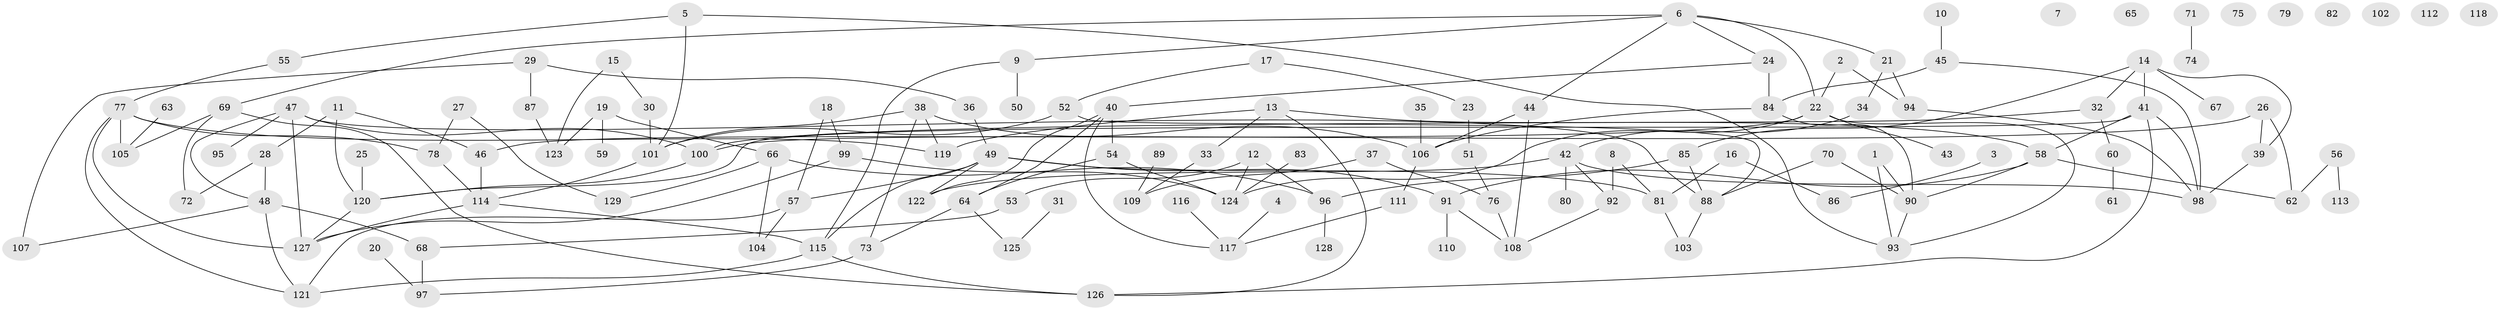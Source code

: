 // Generated by graph-tools (version 1.1) at 2025/49/03/09/25 03:49:10]
// undirected, 129 vertices, 175 edges
graph export_dot {
graph [start="1"]
  node [color=gray90,style=filled];
  1;
  2;
  3;
  4;
  5;
  6;
  7;
  8;
  9;
  10;
  11;
  12;
  13;
  14;
  15;
  16;
  17;
  18;
  19;
  20;
  21;
  22;
  23;
  24;
  25;
  26;
  27;
  28;
  29;
  30;
  31;
  32;
  33;
  34;
  35;
  36;
  37;
  38;
  39;
  40;
  41;
  42;
  43;
  44;
  45;
  46;
  47;
  48;
  49;
  50;
  51;
  52;
  53;
  54;
  55;
  56;
  57;
  58;
  59;
  60;
  61;
  62;
  63;
  64;
  65;
  66;
  67;
  68;
  69;
  70;
  71;
  72;
  73;
  74;
  75;
  76;
  77;
  78;
  79;
  80;
  81;
  82;
  83;
  84;
  85;
  86;
  87;
  88;
  89;
  90;
  91;
  92;
  93;
  94;
  95;
  96;
  97;
  98;
  99;
  100;
  101;
  102;
  103;
  104;
  105;
  106;
  107;
  108;
  109;
  110;
  111;
  112;
  113;
  114;
  115;
  116;
  117;
  118;
  119;
  120;
  121;
  122;
  123;
  124;
  125;
  126;
  127;
  128;
  129;
  1 -- 90;
  1 -- 93;
  2 -- 22;
  2 -- 94;
  3 -- 86;
  4 -- 117;
  5 -- 55;
  5 -- 93;
  5 -- 101;
  6 -- 9;
  6 -- 21;
  6 -- 22;
  6 -- 24;
  6 -- 44;
  6 -- 69;
  8 -- 81;
  8 -- 92;
  9 -- 50;
  9 -- 115;
  10 -- 45;
  11 -- 28;
  11 -- 46;
  11 -- 120;
  12 -- 53;
  12 -- 96;
  12 -- 124;
  13 -- 33;
  13 -- 58;
  13 -- 119;
  13 -- 126;
  14 -- 32;
  14 -- 39;
  14 -- 41;
  14 -- 67;
  14 -- 85;
  15 -- 30;
  15 -- 123;
  16 -- 81;
  16 -- 86;
  17 -- 23;
  17 -- 52;
  18 -- 57;
  18 -- 99;
  19 -- 59;
  19 -- 66;
  19 -- 123;
  20 -- 97;
  21 -- 34;
  21 -- 94;
  22 -- 43;
  22 -- 46;
  22 -- 93;
  22 -- 124;
  23 -- 51;
  24 -- 40;
  24 -- 84;
  25 -- 120;
  26 -- 39;
  26 -- 62;
  26 -- 100;
  27 -- 78;
  27 -- 129;
  28 -- 48;
  28 -- 72;
  29 -- 36;
  29 -- 87;
  29 -- 107;
  30 -- 101;
  31 -- 125;
  32 -- 60;
  32 -- 100;
  33 -- 109;
  34 -- 42;
  35 -- 106;
  36 -- 49;
  37 -- 76;
  37 -- 109;
  38 -- 73;
  38 -- 101;
  38 -- 106;
  38 -- 119;
  39 -- 98;
  40 -- 54;
  40 -- 64;
  40 -- 117;
  40 -- 122;
  41 -- 58;
  41 -- 98;
  41 -- 120;
  41 -- 126;
  42 -- 80;
  42 -- 92;
  42 -- 98;
  42 -- 122;
  44 -- 106;
  44 -- 108;
  45 -- 84;
  45 -- 98;
  46 -- 114;
  47 -- 48;
  47 -- 88;
  47 -- 95;
  47 -- 100;
  47 -- 127;
  48 -- 68;
  48 -- 107;
  48 -- 121;
  49 -- 57;
  49 -- 81;
  49 -- 91;
  49 -- 115;
  49 -- 122;
  51 -- 76;
  52 -- 88;
  52 -- 101;
  53 -- 68;
  54 -- 64;
  54 -- 124;
  55 -- 77;
  56 -- 62;
  56 -- 113;
  57 -- 104;
  57 -- 121;
  58 -- 62;
  58 -- 90;
  58 -- 91;
  60 -- 61;
  63 -- 105;
  64 -- 73;
  64 -- 125;
  66 -- 96;
  66 -- 104;
  66 -- 129;
  68 -- 97;
  69 -- 72;
  69 -- 105;
  69 -- 126;
  70 -- 88;
  70 -- 90;
  71 -- 74;
  73 -- 97;
  76 -- 108;
  77 -- 78;
  77 -- 105;
  77 -- 119;
  77 -- 121;
  77 -- 127;
  78 -- 114;
  81 -- 103;
  83 -- 124;
  84 -- 90;
  84 -- 106;
  85 -- 88;
  85 -- 96;
  87 -- 123;
  88 -- 103;
  89 -- 109;
  90 -- 93;
  91 -- 108;
  91 -- 110;
  92 -- 108;
  94 -- 98;
  96 -- 128;
  99 -- 124;
  99 -- 127;
  100 -- 120;
  101 -- 114;
  106 -- 111;
  111 -- 117;
  114 -- 115;
  114 -- 127;
  115 -- 121;
  115 -- 126;
  116 -- 117;
  120 -- 127;
}
